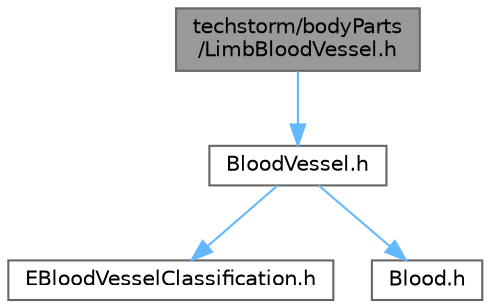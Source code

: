 digraph "techstorm/bodyParts/LimbBloodVessel.h"
{
 // LATEX_PDF_SIZE
  bgcolor="transparent";
  edge [fontname=Helvetica,fontsize=10,labelfontname=Helvetica,labelfontsize=10];
  node [fontname=Helvetica,fontsize=10,shape=box,height=0.2,width=0.4];
  Node1 [id="Node000001",label="techstorm/bodyParts\l/LimbBloodVessel.h",height=0.2,width=0.4,color="gray40", fillcolor="grey60", style="filled", fontcolor="black",tooltip=" "];
  Node1 -> Node2 [id="edge1_Node000001_Node000002",color="steelblue1",style="solid",tooltip=" "];
  Node2 [id="Node000002",label="BloodVessel.h",height=0.2,width=0.4,color="grey40", fillcolor="white", style="filled",URL="$_blood_vessel_8h.html",tooltip=" "];
  Node2 -> Node3 [id="edge2_Node000002_Node000003",color="steelblue1",style="solid",tooltip=" "];
  Node3 [id="Node000003",label="EBloodVesselClassification.h",height=0.2,width=0.4,color="grey40", fillcolor="white", style="filled",URL="$_e_blood_vessel_classification_8h.html",tooltip=" "];
  Node2 -> Node4 [id="edge3_Node000002_Node000004",color="steelblue1",style="solid",tooltip=" "];
  Node4 [id="Node000004",label="Blood.h",height=0.2,width=0.4,color="grey40", fillcolor="white", style="filled",URL="$_blood_8h.html",tooltip=" "];
}
